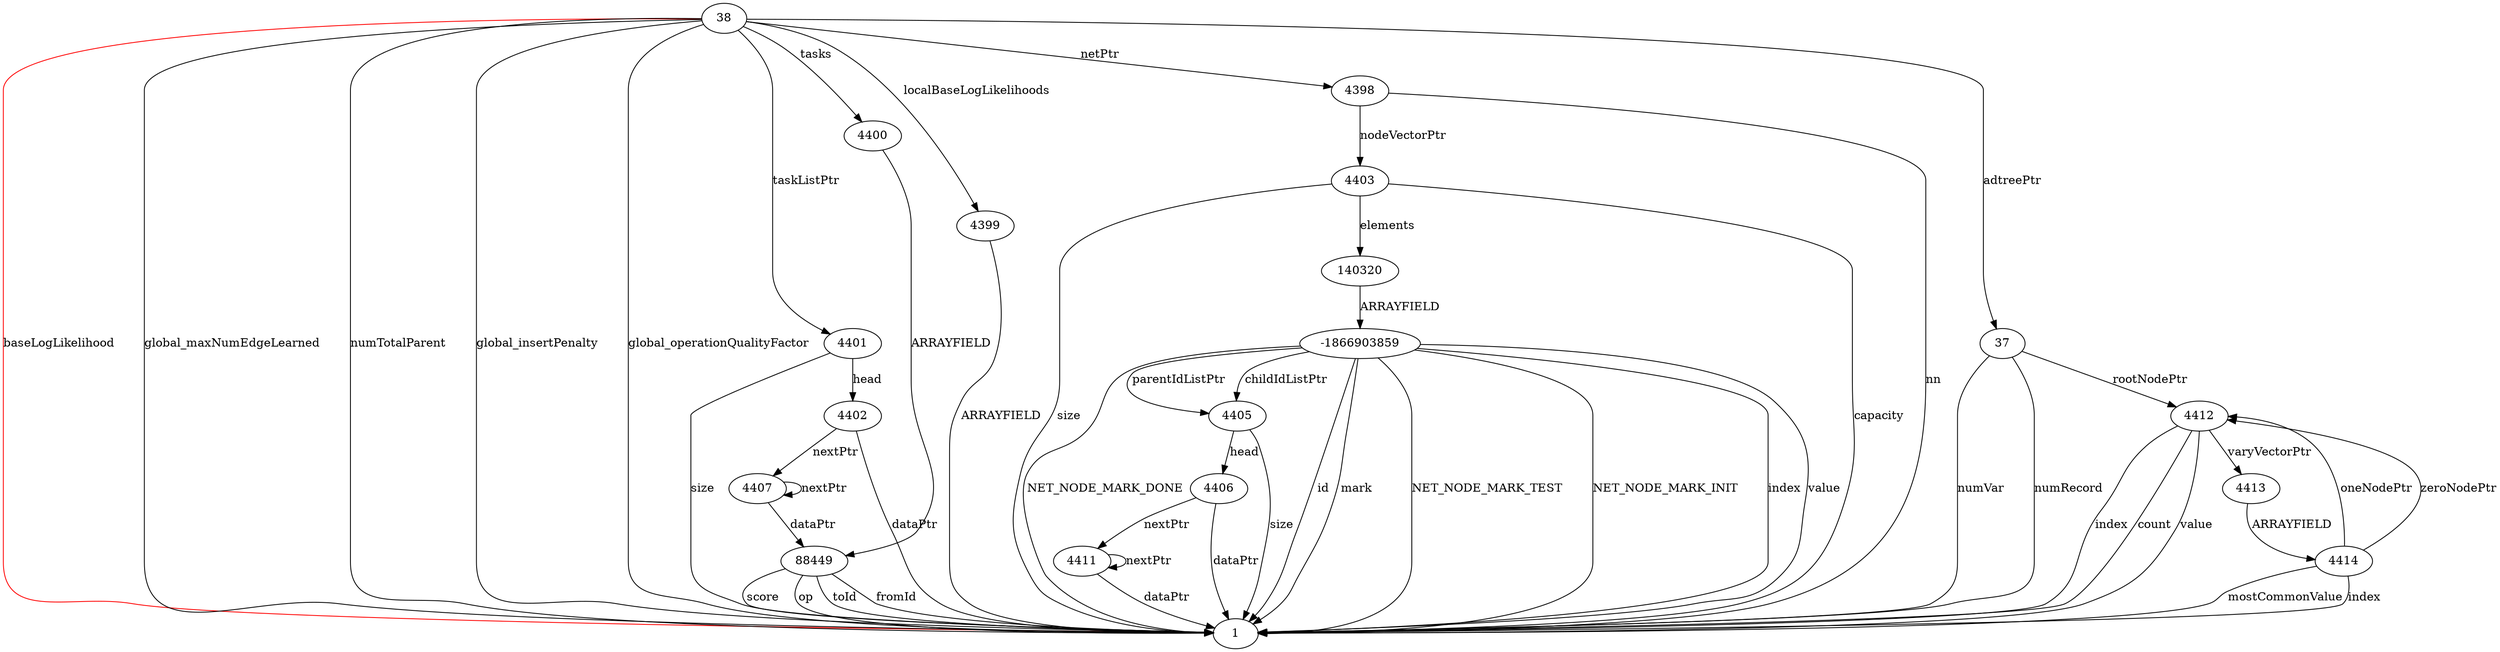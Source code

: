 digraph G {
  "38";
  "4400";
  "88449";
  "1";
  "4399";
  "4401";
  "4402";
  "4407";
  "4398";
  "4403";
  "140320";
  "-1866903859";
  "4405";
  "4406";
  "4411";
  "37";
  "4412";
  "4413";
  "4414";
  "38" -> "4400" [label = "tasks"];
  "4400" -> "88449" [label = "ARRAYFIELD"];
  "88449" -> "1" [label = "score"];
  "88449" -> "1" [label = "op"];
  "88449" -> "1" [label = "toId"];
  "88449" -> "1" [label = "fromId"];
  "38" -> "4399" [label = "localBaseLogLikelihoods"];
  "4399" -> "1" [label = "ARRAYFIELD"];
  "38" -> "1" [label = "baseLogLikelihood", color=red];
  "38" -> "1" [label = "global_maxNumEdgeLearned"];
  "38" -> "1" [label = "numTotalParent"];
  "38" -> "1" [label = "global_insertPenalty"];
  "38" -> "4401" [label = "taskListPtr"];
  "4401" -> "1" [label = "size"];
  "4401" -> "4402" [label = "head"];
  "4402" -> "4407" [label = "nextPtr"];
  "4407" -> "4407" [label = "nextPtr"];
  "4407" -> "88449" [label = "dataPtr"];
  "4402" -> "1" [label = "dataPtr"];
  "38" -> "4398" [label = "netPtr"];
  "4398" -> "4403" [label = "nodeVectorPtr"];
  "4403" -> "140320" [label = "elements"];
  "140320" -> "-1866903859" [label = "ARRAYFIELD"];
  "-1866903859" -> "1" [label = "id"];
  "-1866903859" -> "4405" [label = "parentIdListPtr"];
  "4405" -> "4406" [label = "head"];
  "4406" -> "4411" [label = "nextPtr"];
  "4411" -> "4411" [label = "nextPtr"];
  "4411" -> "1" [label = "dataPtr"];
  "4406" -> "1" [label = "dataPtr"];
  "4405" -> "1" [label = "size"];
  "-1866903859" -> "1" [label = "mark"];
  "-1866903859" -> "4405" [label = "childIdListPtr"];
  "-1866903859" -> "1" [label = "NET_NODE_MARK_TEST"];
  "-1866903859" -> "1" [label = "NET_NODE_MARK_INIT"];
  "-1866903859" -> "1" [label = "index"];
  "-1866903859" -> "1" [label = "value"];
  "-1866903859" -> "1" [label = "NET_NODE_MARK_DONE"];
  "4403" -> "1" [label = "capacity"];
  "4403" -> "1" [label = "size"];
  "4398" -> "1" [label = "nn"];
  "38" -> "37" [label = "adtreePtr"];
  "37" -> "4412" [label = "rootNodePtr"];
  "4412" -> "1" [label = "index"];
  "4412" -> "4413" [label = "varyVectorPtr"];
  "4413" -> "4414" [label = "ARRAYFIELD"];
  "4414" -> "4412" [label = "oneNodePtr"];
  "4414" -> "4412" [label = "zeroNodePtr"];
  "4414" -> "1" [label = "mostCommonValue"];
  "4414" -> "1" [label = "index"];
  "4412" -> "1" [label = "count"];
  "4412" -> "1" [label = "value"];
  "37" -> "1" [label = "numVar"];
  "37" -> "1" [label = "numRecord"];
  "38" -> "1" [label = "global_operationQualityFactor"];
}
